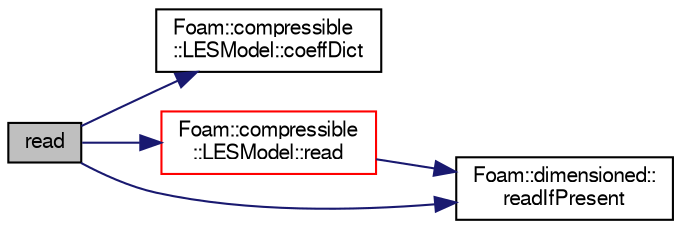 digraph "read"
{
  bgcolor="transparent";
  edge [fontname="FreeSans",fontsize="10",labelfontname="FreeSans",labelfontsize="10"];
  node [fontname="FreeSans",fontsize="10",shape=record];
  rankdir="LR";
  Node731 [label="read",height=0.2,width=0.4,color="black", fillcolor="grey75", style="filled", fontcolor="black"];
  Node731 -> Node732 [color="midnightblue",fontsize="10",style="solid",fontname="FreeSans"];
  Node732 [label="Foam::compressible\l::LESModel::coeffDict",height=0.2,width=0.4,color="black",URL="$a30634.html#a200eb13d75fb73a9827b5f5c754e027f",tooltip="Const access to the coefficients dictionary,. "];
  Node731 -> Node733 [color="midnightblue",fontsize="10",style="solid",fontname="FreeSans"];
  Node733 [label="Foam::compressible\l::LESModel::read",height=0.2,width=0.4,color="red",URL="$a30634.html#af816873151ddb0126e98bb2f914d8ed5",tooltip="Read LESProperties dictionary. "];
  Node733 -> Node1072 [color="midnightblue",fontsize="10",style="solid",fontname="FreeSans"];
  Node1072 [label="Foam::dimensioned::\lreadIfPresent",height=0.2,width=0.4,color="black",URL="$a26366.html#ae9908fe8be8b23b418bf2ae8987b9abd",tooltip="Update the value of dimensioned<Type> if found in the dictionary. "];
  Node731 -> Node1072 [color="midnightblue",fontsize="10",style="solid",fontname="FreeSans"];
}
